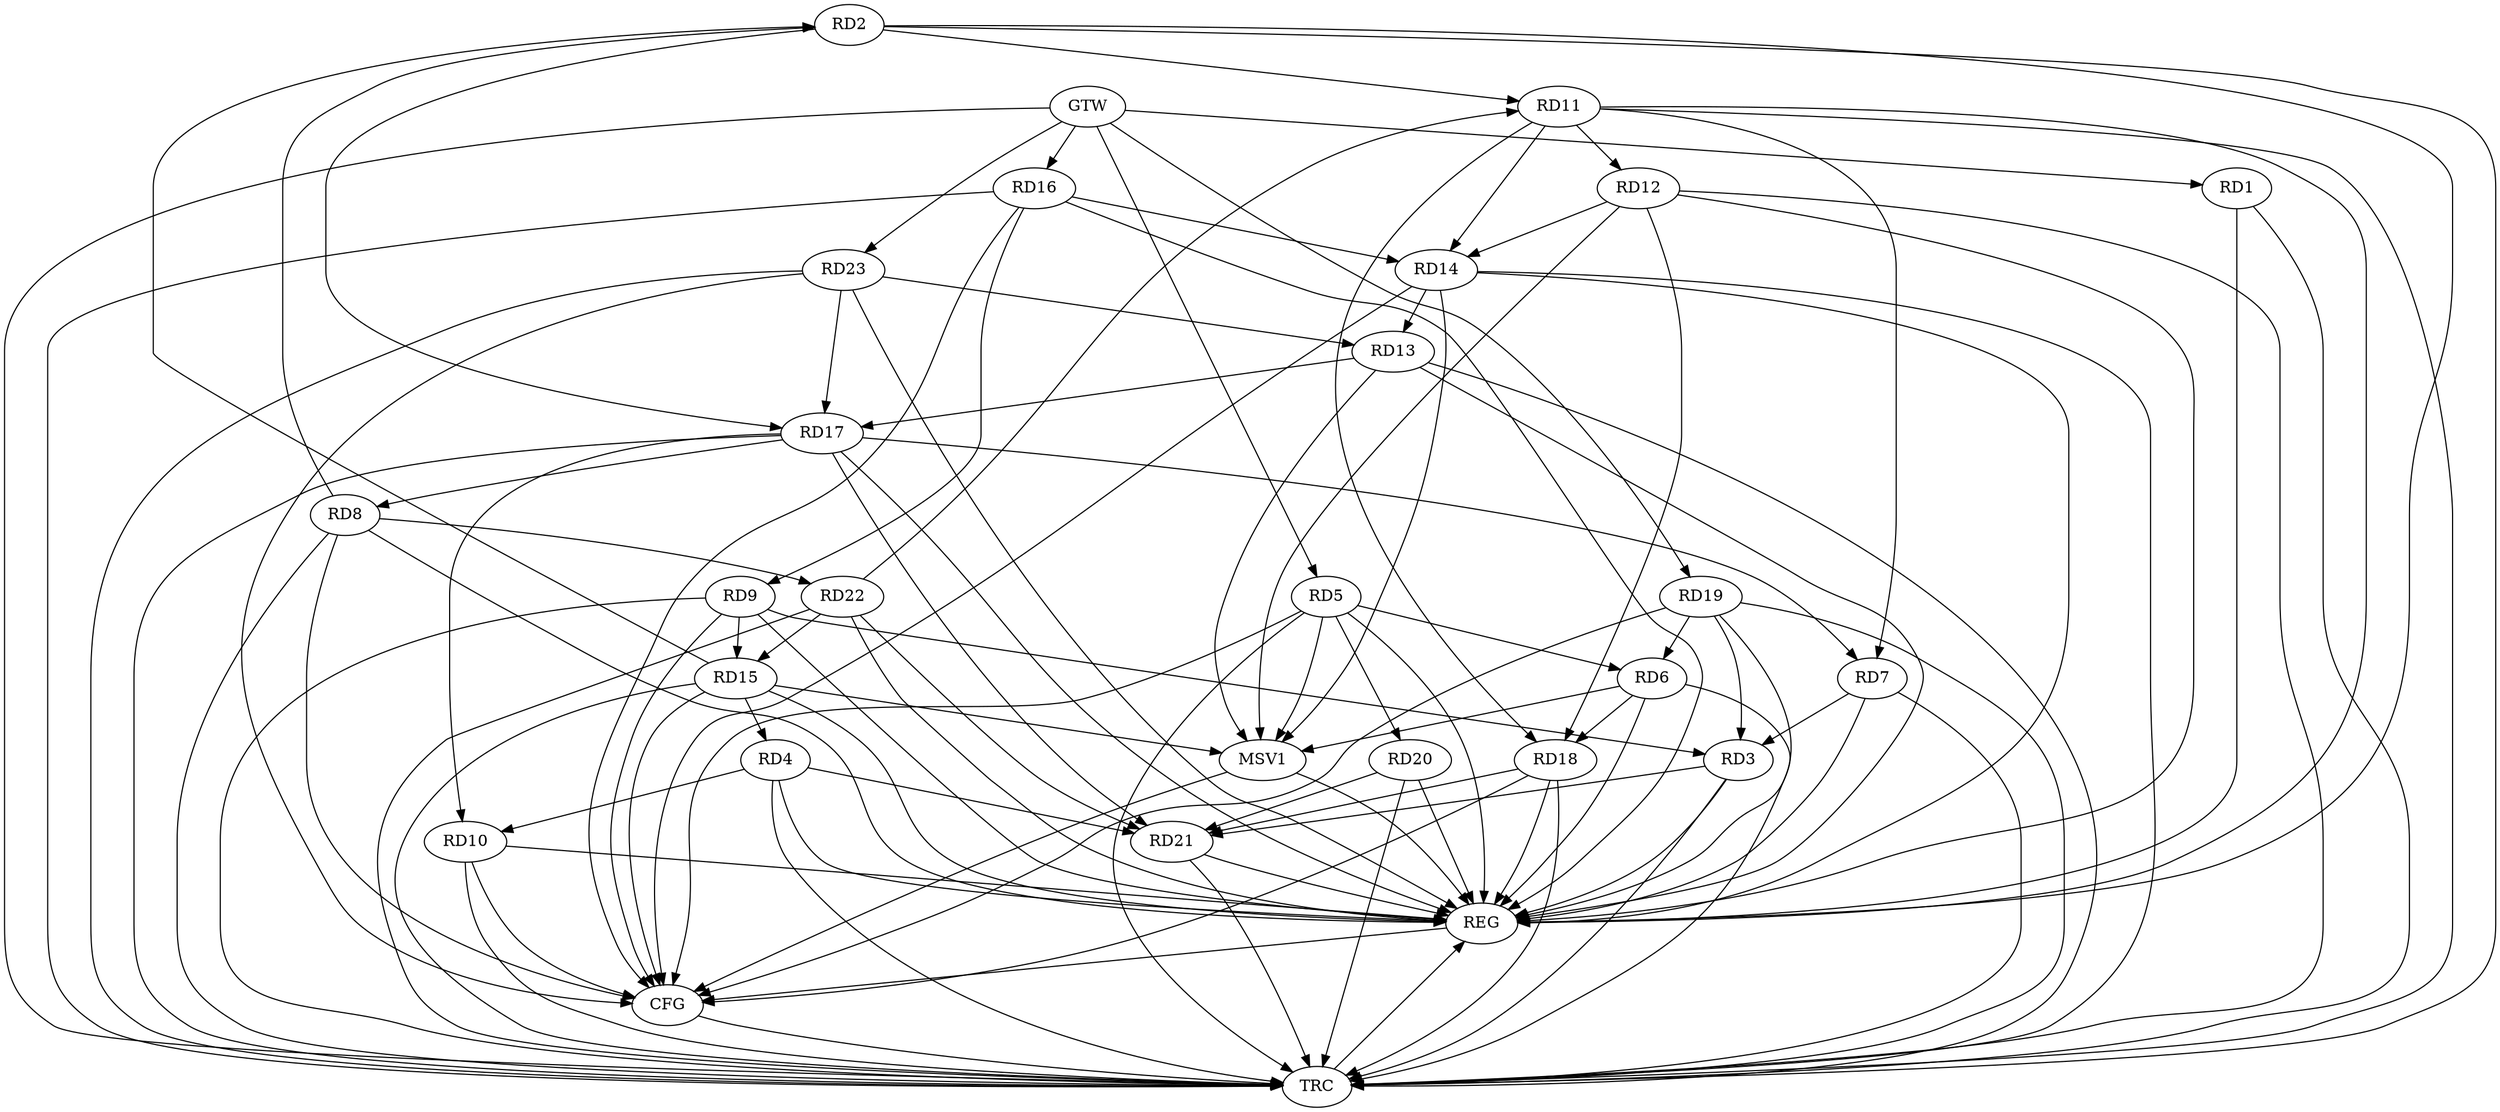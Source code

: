 strict digraph G {
  RD1 [ label="RD1" ];
  RD2 [ label="RD2" ];
  RD3 [ label="RD3" ];
  RD4 [ label="RD4" ];
  RD5 [ label="RD5" ];
  RD6 [ label="RD6" ];
  RD7 [ label="RD7" ];
  RD8 [ label="RD8" ];
  RD9 [ label="RD9" ];
  RD10 [ label="RD10" ];
  RD11 [ label="RD11" ];
  RD12 [ label="RD12" ];
  RD13 [ label="RD13" ];
  RD14 [ label="RD14" ];
  RD15 [ label="RD15" ];
  RD16 [ label="RD16" ];
  RD17 [ label="RD17" ];
  RD18 [ label="RD18" ];
  RD19 [ label="RD19" ];
  RD20 [ label="RD20" ];
  RD21 [ label="RD21" ];
  RD22 [ label="RD22" ];
  RD23 [ label="RD23" ];
  GTW [ label="GTW" ];
  REG [ label="REG" ];
  CFG [ label="CFG" ];
  TRC [ label="TRC" ];
  MSV1 [ label="MSV1" ];
  RD8 -> RD2;
  RD2 -> RD11;
  RD15 -> RD2;
  RD2 -> RD17;
  RD7 -> RD3;
  RD9 -> RD3;
  RD19 -> RD3;
  RD4 -> RD10;
  RD15 -> RD4;
  RD5 -> RD6;
  RD5 -> RD20;
  RD6 -> RD18;
  RD19 -> RD6;
  RD11 -> RD7;
  RD17 -> RD7;
  RD17 -> RD8;
  RD8 -> RD22;
  RD9 -> RD15;
  RD16 -> RD9;
  RD17 -> RD10;
  RD11 -> RD12;
  RD11 -> RD14;
  RD11 -> RD18;
  RD22 -> RD11;
  RD12 -> RD14;
  RD12 -> RD18;
  RD14 -> RD13;
  RD13 -> RD17;
  RD23 -> RD13;
  RD16 -> RD14;
  RD22 -> RD15;
  RD23 -> RD17;
  GTW -> RD1;
  GTW -> RD5;
  GTW -> RD16;
  GTW -> RD19;
  GTW -> RD23;
  RD1 -> REG;
  RD2 -> REG;
  RD3 -> REG;
  RD4 -> REG;
  RD5 -> REG;
  RD6 -> REG;
  RD7 -> REG;
  RD8 -> REG;
  RD9 -> REG;
  RD10 -> REG;
  RD11 -> REG;
  RD12 -> REG;
  RD13 -> REG;
  RD14 -> REG;
  RD15 -> REG;
  RD16 -> REG;
  RD17 -> REG;
  RD18 -> REG;
  RD19 -> REG;
  RD20 -> REG;
  RD21 -> REG;
  RD22 -> REG;
  RD23 -> REG;
  RD9 -> CFG;
  RD5 -> CFG;
  RD23 -> CFG;
  RD18 -> CFG;
  RD14 -> CFG;
  RD8 -> CFG;
  RD19 -> CFG;
  RD15 -> CFG;
  RD10 -> CFG;
  RD16 -> CFG;
  REG -> CFG;
  RD1 -> TRC;
  RD2 -> TRC;
  RD3 -> TRC;
  RD4 -> TRC;
  RD5 -> TRC;
  RD6 -> TRC;
  RD7 -> TRC;
  RD8 -> TRC;
  RD9 -> TRC;
  RD10 -> TRC;
  RD11 -> TRC;
  RD12 -> TRC;
  RD13 -> TRC;
  RD14 -> TRC;
  RD15 -> TRC;
  RD16 -> TRC;
  RD17 -> TRC;
  RD18 -> TRC;
  RD19 -> TRC;
  RD20 -> TRC;
  RD21 -> TRC;
  RD22 -> TRC;
  RD23 -> TRC;
  GTW -> TRC;
  CFG -> TRC;
  TRC -> REG;
  RD22 -> RD21;
  RD3 -> RD21;
  RD18 -> RD21;
  RD17 -> RD21;
  RD20 -> RD21;
  RD4 -> RD21;
  RD5 -> MSV1;
  RD6 -> MSV1;
  RD12 -> MSV1;
  RD13 -> MSV1;
  RD14 -> MSV1;
  RD15 -> MSV1;
  MSV1 -> REG;
  MSV1 -> CFG;
}
